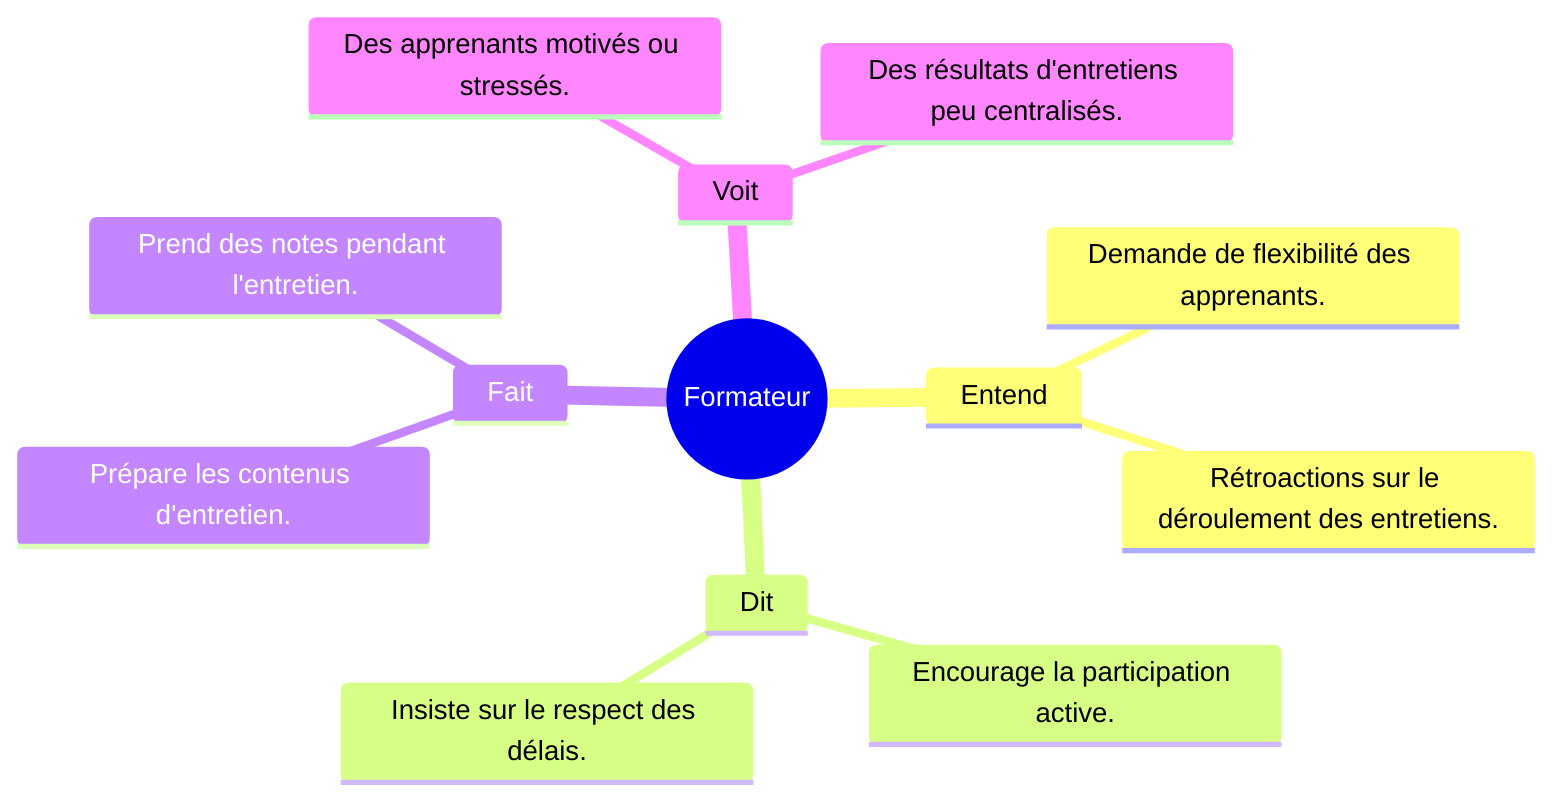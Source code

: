 mindmap
  root((Formateur))
    Entend
      Demande de flexibilité des apprenants.
      Rétroactions sur le déroulement des entretiens.
    Dit
      Encourage la participation active.
      Insiste sur le respect des délais.
    Fait
      Prépare les contenus d'entretien.
      Prend des notes pendant l'entretien.
    Voit
      Des apprenants motivés ou stressés.
      Des résultats d'entretiens peu centralisés.